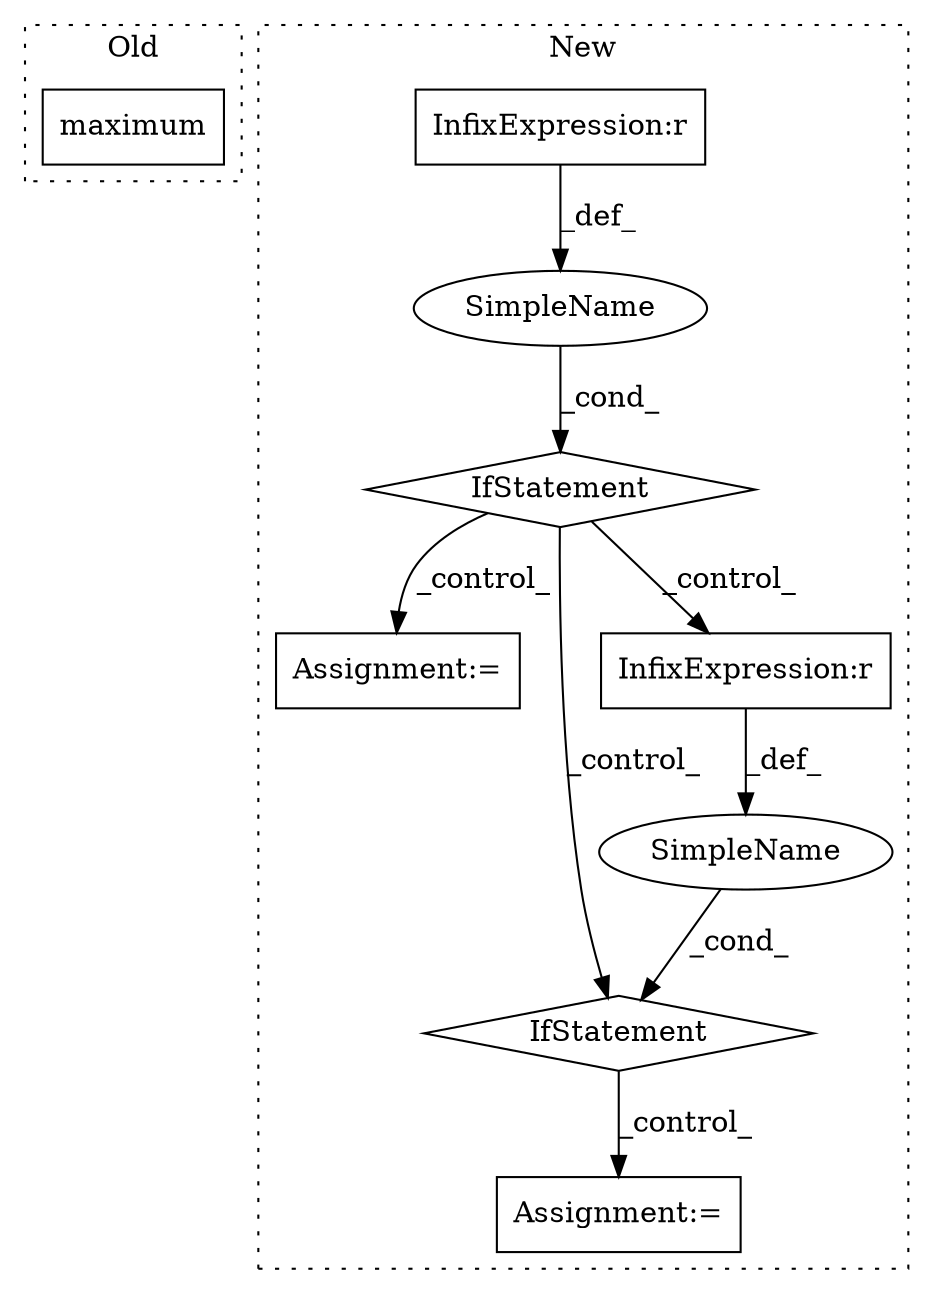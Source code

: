 digraph G {
subgraph cluster0 {
1 [label="maximum" a="32" s="2228,2267" l="8,1" shape="box"];
label = "Old";
style="dotted";
}
subgraph cluster1 {
2 [label="IfStatement" a="25" s="2114,2143" l="4,2" shape="diamond"];
3 [label="Assignment:=" a="7" s="2408" l="1" shape="box"];
4 [label="SimpleName" a="42" s="" l="" shape="ellipse"];
5 [label="InfixExpression:r" a="27" s="2133" l="4" shape="box"];
6 [label="Assignment:=" a="7" s="2267" l="1" shape="box"];
7 [label="IfStatement" a="25" s="2301,2316" l="4,2" shape="diamond"];
8 [label="SimpleName" a="42" s="" l="" shape="ellipse"];
9 [label="InfixExpression:r" a="27" s="2311" l="4" shape="box"];
label = "New";
style="dotted";
}
2 -> 9 [label="_control_"];
2 -> 7 [label="_control_"];
2 -> 6 [label="_control_"];
4 -> 2 [label="_cond_"];
5 -> 4 [label="_def_"];
7 -> 3 [label="_control_"];
8 -> 7 [label="_cond_"];
9 -> 8 [label="_def_"];
}
